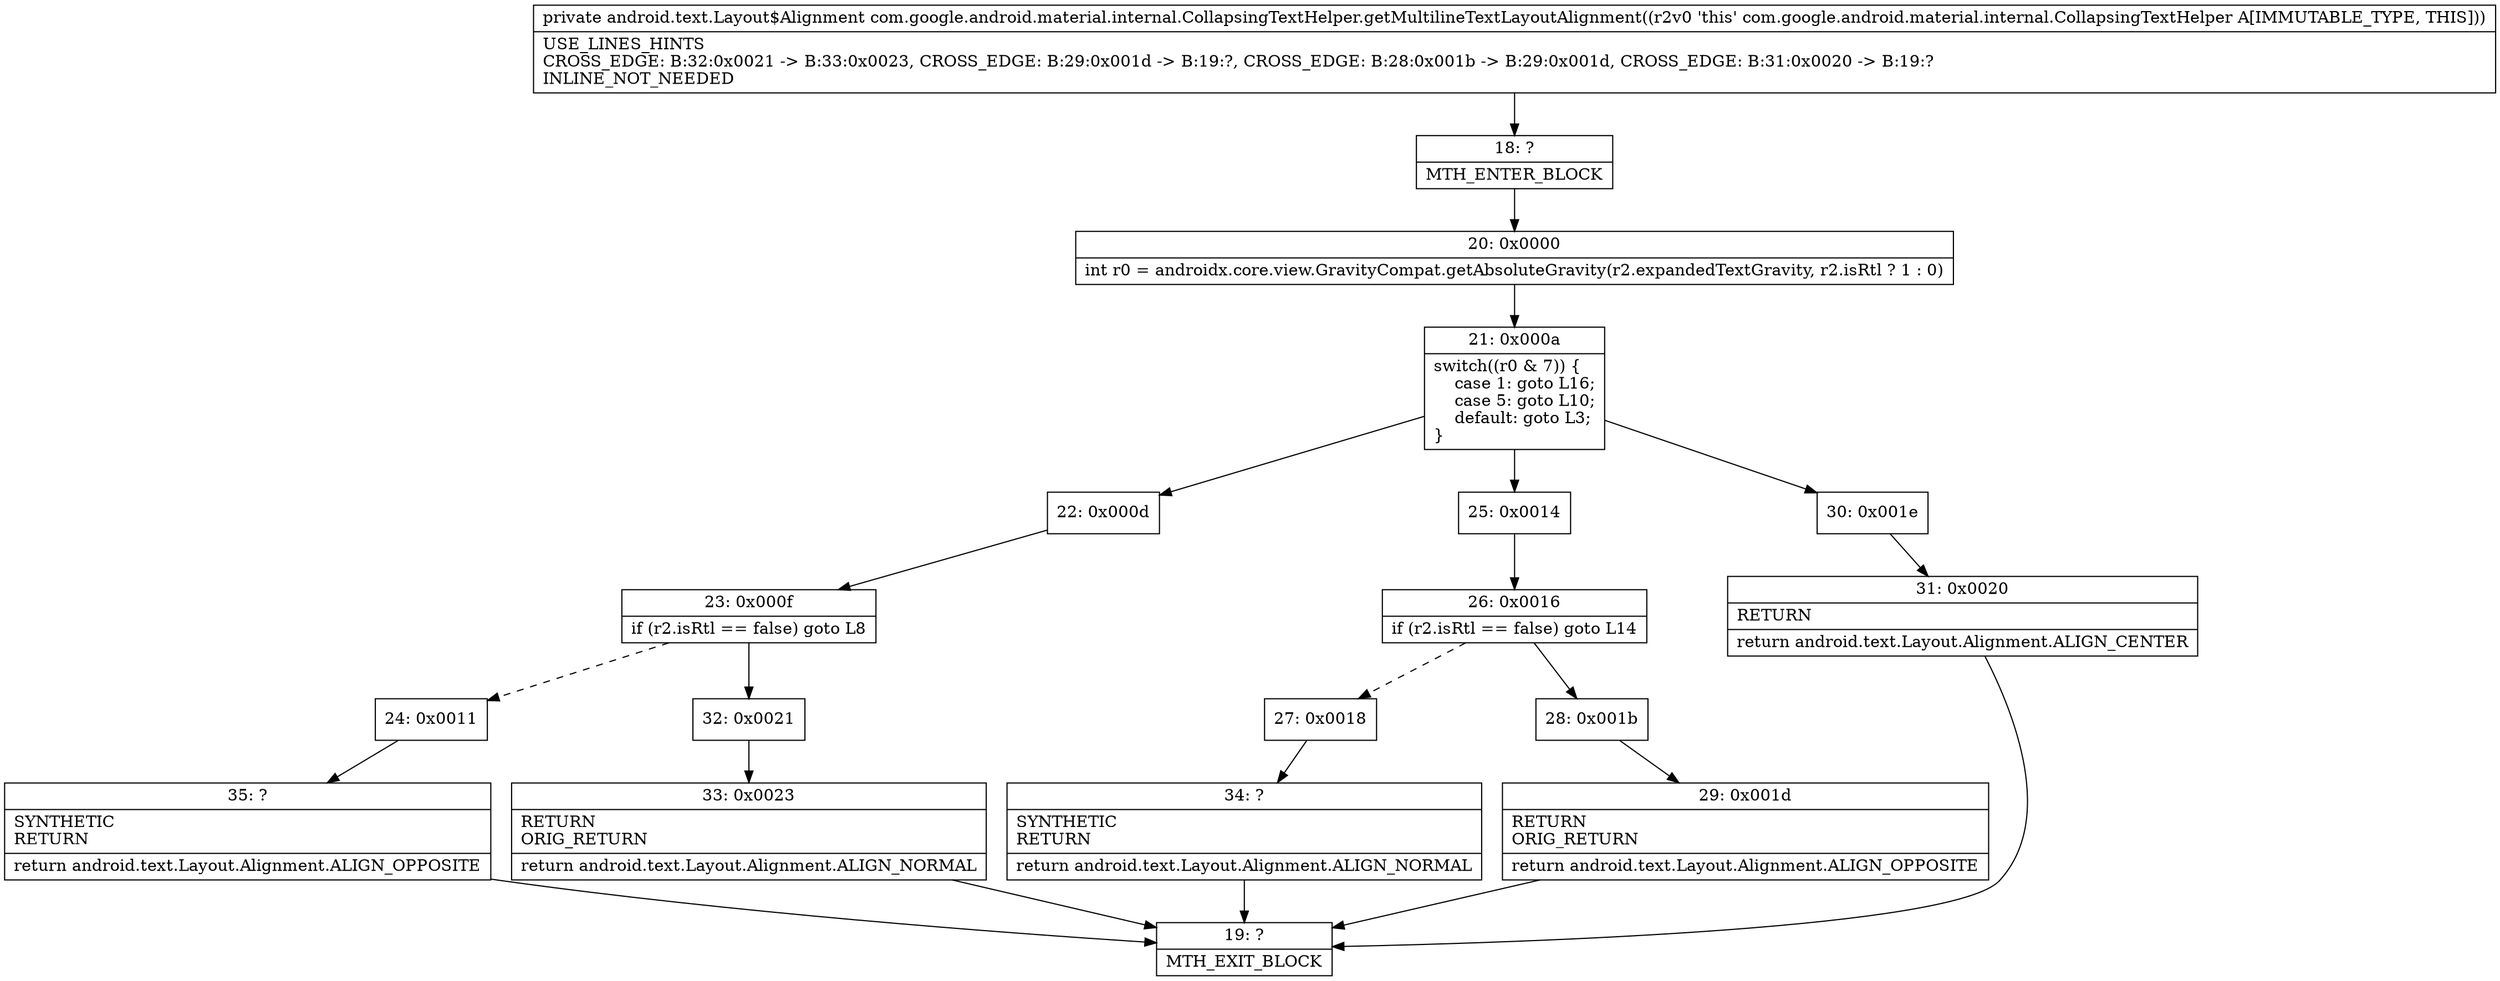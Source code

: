 digraph "CFG forcom.google.android.material.internal.CollapsingTextHelper.getMultilineTextLayoutAlignment()Landroid\/text\/Layout$Alignment;" {
Node_18 [shape=record,label="{18\:\ ?|MTH_ENTER_BLOCK\l}"];
Node_20 [shape=record,label="{20\:\ 0x0000|int r0 = androidx.core.view.GravityCompat.getAbsoluteGravity(r2.expandedTextGravity, r2.isRtl ? 1 : 0)\l}"];
Node_21 [shape=record,label="{21\:\ 0x000a|switch((r0 & 7)) \{\l    case 1: goto L16;\l    case 5: goto L10;\l    default: goto L3;\l\}\l}"];
Node_22 [shape=record,label="{22\:\ 0x000d}"];
Node_23 [shape=record,label="{23\:\ 0x000f|if (r2.isRtl == false) goto L8\l}"];
Node_24 [shape=record,label="{24\:\ 0x0011}"];
Node_35 [shape=record,label="{35\:\ ?|SYNTHETIC\lRETURN\l|return android.text.Layout.Alignment.ALIGN_OPPOSITE\l}"];
Node_19 [shape=record,label="{19\:\ ?|MTH_EXIT_BLOCK\l}"];
Node_32 [shape=record,label="{32\:\ 0x0021}"];
Node_33 [shape=record,label="{33\:\ 0x0023|RETURN\lORIG_RETURN\l|return android.text.Layout.Alignment.ALIGN_NORMAL\l}"];
Node_25 [shape=record,label="{25\:\ 0x0014}"];
Node_26 [shape=record,label="{26\:\ 0x0016|if (r2.isRtl == false) goto L14\l}"];
Node_27 [shape=record,label="{27\:\ 0x0018}"];
Node_34 [shape=record,label="{34\:\ ?|SYNTHETIC\lRETURN\l|return android.text.Layout.Alignment.ALIGN_NORMAL\l}"];
Node_28 [shape=record,label="{28\:\ 0x001b}"];
Node_29 [shape=record,label="{29\:\ 0x001d|RETURN\lORIG_RETURN\l|return android.text.Layout.Alignment.ALIGN_OPPOSITE\l}"];
Node_30 [shape=record,label="{30\:\ 0x001e}"];
Node_31 [shape=record,label="{31\:\ 0x0020|RETURN\l|return android.text.Layout.Alignment.ALIGN_CENTER\l}"];
MethodNode[shape=record,label="{private android.text.Layout$Alignment com.google.android.material.internal.CollapsingTextHelper.getMultilineTextLayoutAlignment((r2v0 'this' com.google.android.material.internal.CollapsingTextHelper A[IMMUTABLE_TYPE, THIS]))  | USE_LINES_HINTS\lCROSS_EDGE: B:32:0x0021 \-\> B:33:0x0023, CROSS_EDGE: B:29:0x001d \-\> B:19:?, CROSS_EDGE: B:28:0x001b \-\> B:29:0x001d, CROSS_EDGE: B:31:0x0020 \-\> B:19:?\lINLINE_NOT_NEEDED\l}"];
MethodNode -> Node_18;Node_18 -> Node_20;
Node_20 -> Node_21;
Node_21 -> Node_22;
Node_21 -> Node_25;
Node_21 -> Node_30;
Node_22 -> Node_23;
Node_23 -> Node_24[style=dashed];
Node_23 -> Node_32;
Node_24 -> Node_35;
Node_35 -> Node_19;
Node_32 -> Node_33;
Node_33 -> Node_19;
Node_25 -> Node_26;
Node_26 -> Node_27[style=dashed];
Node_26 -> Node_28;
Node_27 -> Node_34;
Node_34 -> Node_19;
Node_28 -> Node_29;
Node_29 -> Node_19;
Node_30 -> Node_31;
Node_31 -> Node_19;
}

